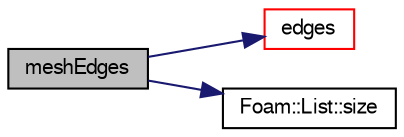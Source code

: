 digraph "meshEdges"
{
  bgcolor="transparent";
  edge [fontname="FreeSans",fontsize="10",labelfontname="FreeSans",labelfontsize="10"];
  node [fontname="FreeSans",fontsize="10",shape=record];
  rankdir="LR";
  Node44 [label="meshEdges",height=0.2,width=0.4,color="black", fillcolor="grey75", style="filled", fontcolor="black"];
  Node44 -> Node45 [color="midnightblue",fontsize="10",style="solid",fontname="FreeSans"];
  Node45 [label="edges",height=0.2,width=0.4,color="red",URL="$a27206.html#ac73e538443a863173d868d2522e1b6c7",tooltip="Edges of this cellShape. "];
  Node44 -> Node47 [color="midnightblue",fontsize="10",style="solid",fontname="FreeSans"];
  Node47 [label="Foam::List::size",height=0.2,width=0.4,color="black",URL="$a25694.html#a8a5f6fa29bd4b500caf186f60245b384",tooltip="Override size to be inconsistent with allocated storage. "];
}
